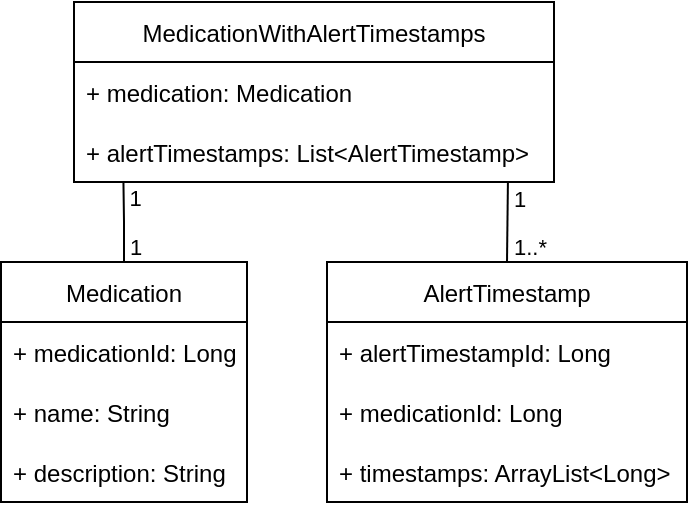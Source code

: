<mxfile version="15.8.7" type="device"><diagram name="Page-1" id="c4acf3e9-155e-7222-9cf6-157b1a14988f"><mxGraphModel dx="123" dy="101" grid="1" gridSize="10" guides="1" tooltips="1" connect="1" arrows="1" fold="1" page="1" pageScale="1" pageWidth="850" pageHeight="1100" background="none" math="0" shadow="0"><root><mxCell id="0"/><mxCell id="1" parent="0"/><mxCell id="c9x5qZjStXhsZgRhfVbt-17" value="MedicationWithAlertTimestamps" style="swimlane;fontStyle=0;childLayout=stackLayout;horizontal=1;startSize=30;horizontalStack=0;resizeParent=1;resizeParentMax=0;resizeLast=0;collapsible=1;marginBottom=0;" parent="1" vertex="1"><mxGeometry x="299" y="310" width="240" height="90" as="geometry"/></mxCell><mxCell id="c9x5qZjStXhsZgRhfVbt-28" value="+ medication: Medication" style="text;strokeColor=none;fillColor=none;align=left;verticalAlign=middle;spacingLeft=4;spacingRight=4;overflow=hidden;points=[[0,0.5],[1,0.5]];portConstraint=eastwest;rotatable=0;" parent="c9x5qZjStXhsZgRhfVbt-17" vertex="1"><mxGeometry y="30" width="240" height="30" as="geometry"/></mxCell><mxCell id="c9x5qZjStXhsZgRhfVbt-29" value="+ alertTimestamps: List&lt;AlertTimestamp&gt;" style="text;strokeColor=none;fillColor=none;align=left;verticalAlign=middle;spacingLeft=4;spacingRight=4;overflow=hidden;points=[[0,0.5],[1,0.5]];portConstraint=eastwest;rotatable=0;" parent="c9x5qZjStXhsZgRhfVbt-17" vertex="1"><mxGeometry y="60" width="240" height="30" as="geometry"/></mxCell><mxCell id="DGQ5-IYwEQHrRiorgA0z-3" value="" style="edgeStyle=orthogonalEdgeStyle;rounded=0;orthogonalLoop=1;jettySize=auto;exitX=0.5;exitY=0;exitDx=0;exitDy=0;endArrow=none;endFill=0;entryX=0.904;entryY=1.007;entryDx=0;entryDy=0;entryPerimeter=0;" parent="1" source="c9x5qZjStXhsZgRhfVbt-13" target="c9x5qZjStXhsZgRhfVbt-29" edge="1"><mxGeometry relative="1" as="geometry"><mxPoint x="516" y="410" as="targetPoint"/></mxGeometry></mxCell><mxCell id="DGQ5-IYwEQHrRiorgA0z-5" value="1" style="edgeLabel;align=left;verticalAlign=middle;resizable=0;points=[];labelPosition=right;verticalLabelPosition=middle;labelBackgroundColor=none;" parent="DGQ5-IYwEQHrRiorgA0z-3" vertex="1" connectable="0"><mxGeometry x="0.778" relative="1" as="geometry"><mxPoint x="1" y="3" as="offset"/></mxGeometry></mxCell><mxCell id="DGQ5-IYwEQHrRiorgA0z-7" value="1..*" style="edgeLabel;align=left;verticalAlign=middle;resizable=0;points=[];labelPosition=right;verticalLabelPosition=middle;labelBackgroundColor=none;" parent="DGQ5-IYwEQHrRiorgA0z-3" vertex="1" connectable="0"><mxGeometry x="-0.801" y="1" relative="1" as="geometry"><mxPoint x="2" y="-5" as="offset"/></mxGeometry></mxCell><mxCell id="DGQ5-IYwEQHrRiorgA0z-4" value="" style="edgeStyle=orthogonalEdgeStyle;rounded=0;orthogonalLoop=1;jettySize=auto;exitX=0.5;exitY=0;exitDx=0;exitDy=0;endArrow=none;endFill=0;entryX=0.103;entryY=0.998;entryDx=0;entryDy=0;entryPerimeter=0;" parent="1" source="c9x5qZjStXhsZgRhfVbt-9" target="c9x5qZjStXhsZgRhfVbt-29" edge="1"><mxGeometry relative="1" as="geometry"><mxPoint x="324" y="410" as="targetPoint"/></mxGeometry></mxCell><mxCell id="DGQ5-IYwEQHrRiorgA0z-6" value="1" style="edgeLabel;align=left;verticalAlign=middle;resizable=0;points=[];labelPosition=right;verticalLabelPosition=middle;labelBackgroundColor=none;" parent="DGQ5-IYwEQHrRiorgA0z-4" vertex="1" connectable="0"><mxGeometry x="0.723" relative="1" as="geometry"><mxPoint x="1" y="2" as="offset"/></mxGeometry></mxCell><mxCell id="DGQ5-IYwEQHrRiorgA0z-8" value="1" style="edgeLabel;align=left;verticalAlign=middle;resizable=0;points=[];labelPosition=right;verticalLabelPosition=middle;labelBackgroundColor=none;" parent="DGQ5-IYwEQHrRiorgA0z-4" vertex="1" connectable="0"><mxGeometry x="-0.789" y="-1" relative="1" as="geometry"><mxPoint y="-4" as="offset"/></mxGeometry></mxCell><mxCell id="c9x5qZjStXhsZgRhfVbt-9" value="Medication" style="swimlane;fontStyle=0;childLayout=stackLayout;horizontal=1;startSize=30;horizontalStack=0;resizeParent=1;resizeParentMax=0;resizeLast=0;collapsible=1;marginBottom=0;" parent="1" vertex="1"><mxGeometry x="262.5" y="440" width="123" height="120" as="geometry"/></mxCell><mxCell id="c9x5qZjStXhsZgRhfVbt-10" value="+ medicationId: Long" style="text;strokeColor=none;fillColor=none;align=left;verticalAlign=middle;spacingLeft=4;spacingRight=4;overflow=hidden;points=[[0,0.5],[1,0.5]];portConstraint=eastwest;rotatable=0;" parent="c9x5qZjStXhsZgRhfVbt-9" vertex="1"><mxGeometry y="30" width="123" height="30" as="geometry"/></mxCell><mxCell id="c9x5qZjStXhsZgRhfVbt-11" value="+ name: String" style="text;strokeColor=none;fillColor=none;align=left;verticalAlign=middle;spacingLeft=4;spacingRight=4;overflow=hidden;points=[[0,0.5],[1,0.5]];portConstraint=eastwest;rotatable=0;" parent="c9x5qZjStXhsZgRhfVbt-9" vertex="1"><mxGeometry y="60" width="123" height="30" as="geometry"/></mxCell><mxCell id="c9x5qZjStXhsZgRhfVbt-12" value="+ description: String" style="text;strokeColor=none;fillColor=none;align=left;verticalAlign=middle;spacingLeft=4;spacingRight=4;overflow=hidden;points=[[0,0.5],[1,0.5]];portConstraint=eastwest;rotatable=0;" parent="c9x5qZjStXhsZgRhfVbt-9" vertex="1"><mxGeometry y="90" width="123" height="30" as="geometry"/></mxCell><mxCell id="c9x5qZjStXhsZgRhfVbt-13" value="AlertTimestamp" style="swimlane;fontStyle=0;childLayout=stackLayout;horizontal=1;startSize=30;horizontalStack=0;resizeParent=1;resizeParentMax=0;resizeLast=0;collapsible=1;marginBottom=0;" parent="1" vertex="1"><mxGeometry x="425.5" y="440" width="180" height="120" as="geometry"/></mxCell><mxCell id="c9x5qZjStXhsZgRhfVbt-14" value="+ alertTimestampId: Long" style="text;strokeColor=none;fillColor=none;align=left;verticalAlign=middle;spacingLeft=4;spacingRight=4;overflow=hidden;points=[[0,0.5],[1,0.5]];portConstraint=eastwest;rotatable=0;" parent="c9x5qZjStXhsZgRhfVbt-13" vertex="1"><mxGeometry y="30" width="180" height="30" as="geometry"/></mxCell><mxCell id="c9x5qZjStXhsZgRhfVbt-15" value="+ medicationId: Long" style="text;strokeColor=none;fillColor=none;align=left;verticalAlign=middle;spacingLeft=4;spacingRight=4;overflow=hidden;points=[[0,0.5],[1,0.5]];portConstraint=eastwest;rotatable=0;" parent="c9x5qZjStXhsZgRhfVbt-13" vertex="1"><mxGeometry y="60" width="180" height="30" as="geometry"/></mxCell><mxCell id="c9x5qZjStXhsZgRhfVbt-16" value="+ timestamps: ArrayList&lt;Long&gt;" style="text;strokeColor=none;fillColor=none;align=left;verticalAlign=middle;spacingLeft=4;spacingRight=4;overflow=hidden;points=[[0,0.5],[1,0.5]];portConstraint=eastwest;rotatable=0;" parent="c9x5qZjStXhsZgRhfVbt-13" vertex="1"><mxGeometry y="90" width="180" height="30" as="geometry"/></mxCell></root></mxGraphModel></diagram></mxfile>